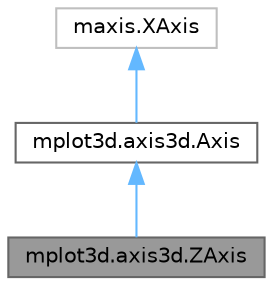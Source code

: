 digraph "mplot3d.axis3d.ZAxis"
{
 // LATEX_PDF_SIZE
  bgcolor="transparent";
  edge [fontname=Helvetica,fontsize=10,labelfontname=Helvetica,labelfontsize=10];
  node [fontname=Helvetica,fontsize=10,shape=box,height=0.2,width=0.4];
  Node1 [id="Node000001",label="mplot3d.axis3d.ZAxis",height=0.2,width=0.4,color="gray40", fillcolor="grey60", style="filled", fontcolor="black",tooltip=" "];
  Node2 -> Node1 [id="edge1_Node000001_Node000002",dir="back",color="steelblue1",style="solid",tooltip=" "];
  Node2 [id="Node000002",label="mplot3d.axis3d.Axis",height=0.2,width=0.4,color="gray40", fillcolor="white", style="filled",URL="$d3/d48/classmplot3d_1_1axis3d_1_1Axis.html",tooltip=" "];
  Node3 -> Node2 [id="edge2_Node000002_Node000003",dir="back",color="steelblue1",style="solid",tooltip=" "];
  Node3 [id="Node000003",label="maxis.XAxis",height=0.2,width=0.4,color="grey75", fillcolor="white", style="filled",tooltip=" "];
}
